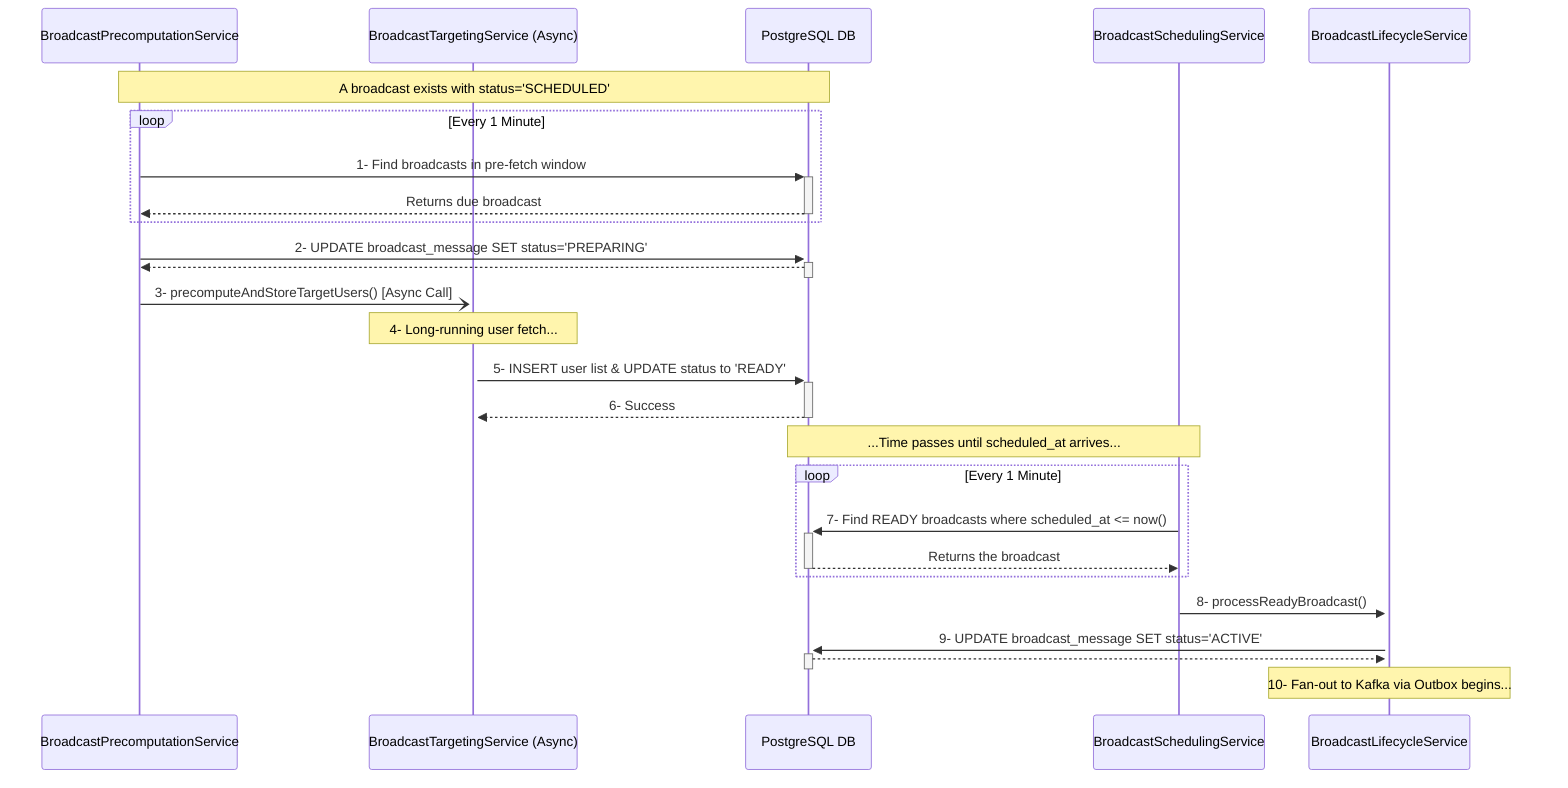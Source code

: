 sequenceDiagram
    participant PrecompScheduler as BroadcastPrecomputationService
    participant TargetingSvc as BroadcastTargetingService (Async)
    participant DB as PostgreSQL DB
    participant ActivationScheduler as BroadcastSchedulingService
    participant AdminSvc as BroadcastLifecycleService

    Note over PrecompScheduler, DB: A broadcast exists with status='SCHEDULED'
    
    loop Every 1 Minute
        PrecompScheduler->>+DB: 1- Find broadcasts in pre-fetch window
        DB-->>-PrecompScheduler: Returns due broadcast
    end
    
    PrecompScheduler->>+DB: 2- UPDATE broadcast_message SET status='PREPARING'
    DB-->>-PrecompScheduler: 
    PrecompScheduler-)+TargetingSvc: 3- precomputeAndStoreTargetUsers() [Async Call]

    Note over TargetingSvc: 4- Long-running user fetch...
    TargetingSvc->>+DB: 5- INSERT user list & UPDATE status to 'READY'
    DB-->>-TargetingSvc: 6- Success
    
    Note over DB, ActivationScheduler: ...Time passes until scheduled_at arrives...

    loop Every 1 Minute
        ActivationScheduler->>+DB: 7- Find READY broadcasts where scheduled_at <= now()
        DB-->>-ActivationScheduler: Returns the broadcast
    end
    
    ActivationScheduler->>+AdminSvc: 8- processReadyBroadcast()
    AdminSvc->>+DB: 9- UPDATE broadcast_message SET status='ACTIVE'
    DB-->>-AdminSvc: 
    Note over AdminSvc: 10- Fan-out to Kafka via Outbox begins...
